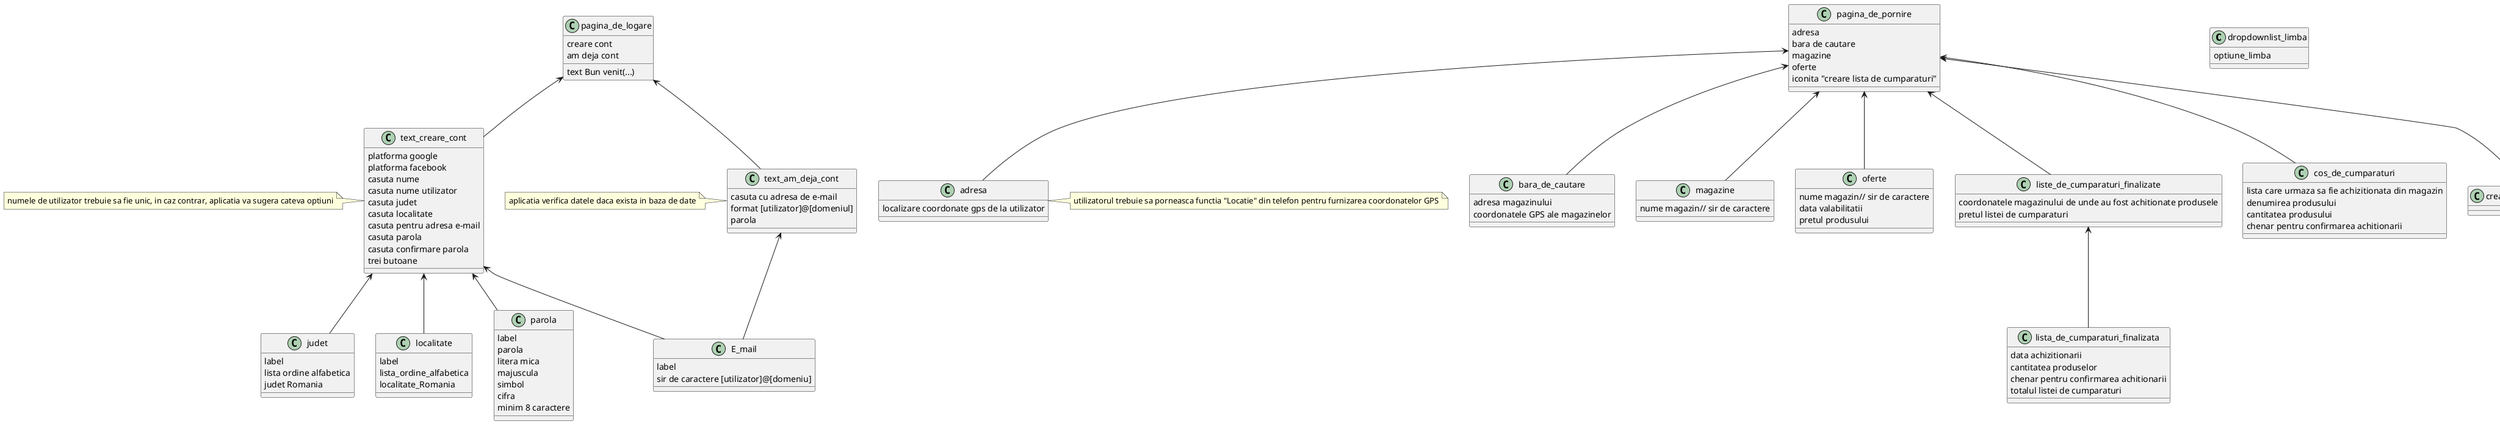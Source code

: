 @startuml

class dropdownlist_limba {
optiune_limba


}

class prima_pagina {
text_selecteaza_limba
lista selecteaza limba
sageata "continua"
afiseaza_text(selecteaza_limba)
}

prima_pagina <-- limba

 class pagina_de_logare {
text Bun venit(...)
creare cont
am deja cont
}

pagina_de_logare <-- text_am_deja_cont
pagina_de_logare <-- text_creare_cont

 class text_creare_cont {
platforma google
platforma facebook
casuta nume
casuta nume utilizator
casuta judet
casuta localitate
casuta pentru adresa e-mail
casuta parola
casuta confirmare parola
trei butoane
}
note left of text_creare_cont : numele de utilizator trebuie sa fie unic, in caz contrar, aplicatia va sugera cateva optiuni

class judet {
label
lista ordine alfabetica
judet Romania

}
class localitate {
label
lista_ordine_alfabetica
localitate_Romania
}
class E_mail {
label
sir de caractere [utilizator]@[domeniu]
}

class parola {
label
parola
litera mica
majuscula
simbol
cifra
minim 8 caractere
}

text_creare_cont <-- judet
text_creare_cont <-- localitate
text_creare_cont <-- parola
text_creare_cont <-- E_mail

 class text_am_deja_cont{
casuta cu adresa de e-mail
format [utilizator]@[domeniul]
parola
}

text_am_deja_cont <-- E_mail

note left: aplicatia verifica datele daca exista in baza de date

class pagina_de_pornire {
adresa
bara de cautare
magazine
oferte
iconita "creare lista de cumparaturi"
}

class adresa{
localizare coordonate gps de la utilizator
}
note right: utilizatorul trebuie sa porneasca functia "Locatie" din telefon pentru furnizarea coordonatelor GPS

class bara_de_cautare {
adresa magazinului
coordonatele GPS ale magazinelor
}

class magazine {
nume magazin// sir de caractere
}

class oferte {
nume magazin// sir de caractere
data valabilitatii
pretul produsului
}

class liste_de_cumparaturi_finalizate {
coordonatele magazinului de unde au fost achitionate produsele
pretul listei de cumparaturi
}

class lista_de_cumparaturi_finalizata {
data achizitionarii
cantitatea produselor
chenar pentru confirmarea achitionarii
totalul listei de cumparaturi
}

liste_de_cumparaturi_finalizate <-- lista_de_cumparaturi_finalizata

class cos_de_cumparaturi {
lista care urmaza sa fie achizitionata din magazin
denumirea produsului
cantitatea produsului
chenar pentru confirmarea achitionarii
}

class creare_lista_de_cumparaturi {


}
pagina_de_pornire <-- adresa
pagina_de_pornire <-- bara_de_cautare
pagina_de_pornire <-- magazine
pagina_de_pornire <-- oferte
pagina_de_pornire <-- liste_de_cumparaturi_finalizate
pagina_de_pornire <-- cos_de_cumparaturi
pagina_de_pornire <-- creare_lista_de_cumparaturi




@enduml